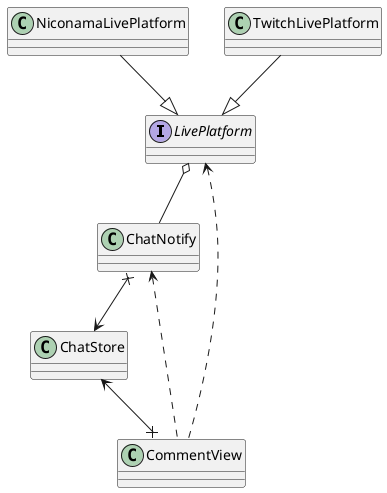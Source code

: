 @startuml a

interface LivePlatform

class NiconamaLivePlatform
class TwitchLivePlatform

class ChatNotify
class ChatStore

class CommentView

NiconamaLivePlatform --|> LivePlatform
TwitchLivePlatform --|> LivePlatform

LivePlatform o-- ChatNotify 
ChatNotify x--> ChatStore

LivePlatform <.. CommentView
ChatNotify <.. CommentView
ChatStore <--x CommentView

@enduml
